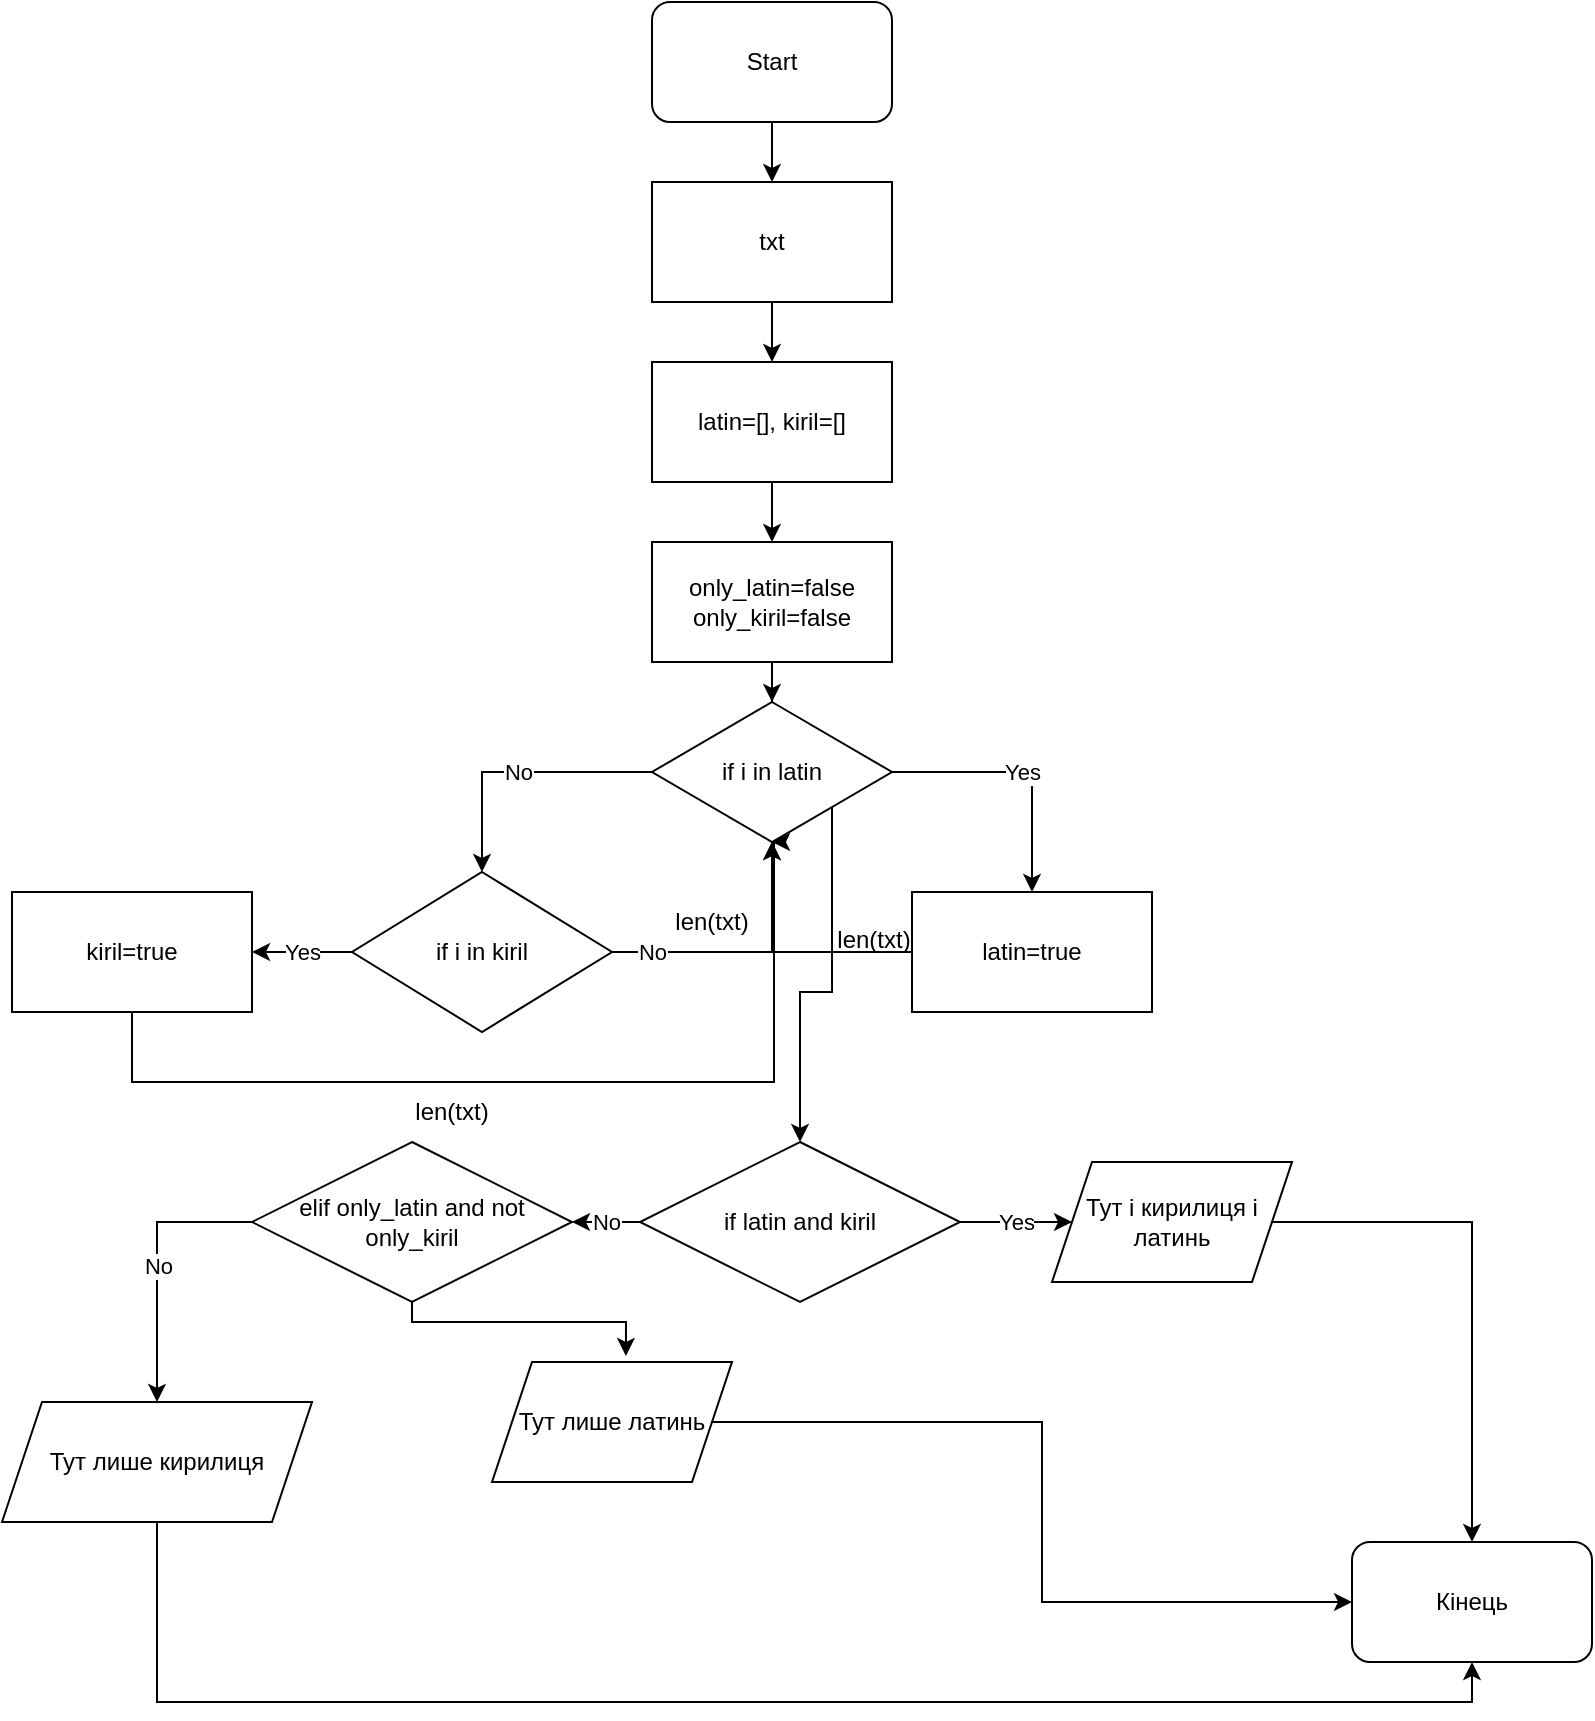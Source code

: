 <mxfile version="24.8.3">
  <diagram id="C5RBs43oDa-KdzZeNtuy" name="Page-1">
    <mxGraphModel dx="2049" dy="1086" grid="1" gridSize="10" guides="1" tooltips="1" connect="1" arrows="1" fold="1" page="1" pageScale="1" pageWidth="827" pageHeight="1169" math="0" shadow="0">
      <root>
        <mxCell id="WIyWlLk6GJQsqaUBKTNV-0" />
        <mxCell id="WIyWlLk6GJQsqaUBKTNV-1" parent="WIyWlLk6GJQsqaUBKTNV-0" />
        <mxCell id="S9X2CrvjlCp7RjqO-zdM-14" style="edgeStyle=orthogonalEdgeStyle;rounded=0;orthogonalLoop=1;jettySize=auto;html=1;entryX=0.5;entryY=0;entryDx=0;entryDy=0;" edge="1" parent="WIyWlLk6GJQsqaUBKTNV-1" source="S9X2CrvjlCp7RjqO-zdM-1" target="S9X2CrvjlCp7RjqO-zdM-6">
          <mxGeometry relative="1" as="geometry" />
        </mxCell>
        <mxCell id="S9X2CrvjlCp7RjqO-zdM-1" value="Start" style="rounded=1;whiteSpace=wrap;html=1;" vertex="1" parent="WIyWlLk6GJQsqaUBKTNV-1">
          <mxGeometry x="340" y="110" width="120" height="60" as="geometry" />
        </mxCell>
        <mxCell id="S9X2CrvjlCp7RjqO-zdM-15" style="edgeStyle=orthogonalEdgeStyle;rounded=0;orthogonalLoop=1;jettySize=auto;html=1;entryX=0.5;entryY=0;entryDx=0;entryDy=0;" edge="1" parent="WIyWlLk6GJQsqaUBKTNV-1" source="S9X2CrvjlCp7RjqO-zdM-6" target="S9X2CrvjlCp7RjqO-zdM-7">
          <mxGeometry relative="1" as="geometry" />
        </mxCell>
        <mxCell id="S9X2CrvjlCp7RjqO-zdM-6" value="txt" style="rounded=0;whiteSpace=wrap;html=1;" vertex="1" parent="WIyWlLk6GJQsqaUBKTNV-1">
          <mxGeometry x="340" y="200" width="120" height="60" as="geometry" />
        </mxCell>
        <mxCell id="S9X2CrvjlCp7RjqO-zdM-16" style="edgeStyle=orthogonalEdgeStyle;rounded=0;orthogonalLoop=1;jettySize=auto;html=1;entryX=0.5;entryY=0;entryDx=0;entryDy=0;" edge="1" parent="WIyWlLk6GJQsqaUBKTNV-1" source="S9X2CrvjlCp7RjqO-zdM-7" target="S9X2CrvjlCp7RjqO-zdM-8">
          <mxGeometry relative="1" as="geometry" />
        </mxCell>
        <mxCell id="S9X2CrvjlCp7RjqO-zdM-7" value="latin=[], kiril=[]" style="rounded=0;whiteSpace=wrap;html=1;" vertex="1" parent="WIyWlLk6GJQsqaUBKTNV-1">
          <mxGeometry x="340" y="290" width="120" height="60" as="geometry" />
        </mxCell>
        <mxCell id="S9X2CrvjlCp7RjqO-zdM-17" style="edgeStyle=orthogonalEdgeStyle;rounded=0;orthogonalLoop=1;jettySize=auto;html=1;entryX=0.5;entryY=0;entryDx=0;entryDy=0;" edge="1" parent="WIyWlLk6GJQsqaUBKTNV-1" source="S9X2CrvjlCp7RjqO-zdM-8" target="S9X2CrvjlCp7RjqO-zdM-11">
          <mxGeometry relative="1" as="geometry" />
        </mxCell>
        <mxCell id="S9X2CrvjlCp7RjqO-zdM-8" value="only_latin=false&lt;div&gt;only_kiril=false&lt;/div&gt;" style="rounded=0;whiteSpace=wrap;html=1;" vertex="1" parent="WIyWlLk6GJQsqaUBKTNV-1">
          <mxGeometry x="340" y="380" width="120" height="60" as="geometry" />
        </mxCell>
        <mxCell id="S9X2CrvjlCp7RjqO-zdM-13" value="Yes" style="edgeStyle=orthogonalEdgeStyle;rounded=0;orthogonalLoop=1;jettySize=auto;html=1;entryX=0.5;entryY=0;entryDx=0;entryDy=0;" edge="1" parent="WIyWlLk6GJQsqaUBKTNV-1" source="S9X2CrvjlCp7RjqO-zdM-11" target="S9X2CrvjlCp7RjqO-zdM-12">
          <mxGeometry relative="1" as="geometry" />
        </mxCell>
        <mxCell id="S9X2CrvjlCp7RjqO-zdM-18" value="No" style="edgeStyle=orthogonalEdgeStyle;rounded=0;orthogonalLoop=1;jettySize=auto;html=1;" edge="1" parent="WIyWlLk6GJQsqaUBKTNV-1" source="S9X2CrvjlCp7RjqO-zdM-11" target="S9X2CrvjlCp7RjqO-zdM-19">
          <mxGeometry relative="1" as="geometry">
            <mxPoint x="280" y="495" as="targetPoint" />
          </mxGeometry>
        </mxCell>
        <mxCell id="S9X2CrvjlCp7RjqO-zdM-30" style="edgeStyle=orthogonalEdgeStyle;rounded=0;orthogonalLoop=1;jettySize=auto;html=1;exitX=1;exitY=1;exitDx=0;exitDy=0;" edge="1" parent="WIyWlLk6GJQsqaUBKTNV-1" source="S9X2CrvjlCp7RjqO-zdM-11" target="S9X2CrvjlCp7RjqO-zdM-31">
          <mxGeometry relative="1" as="geometry">
            <mxPoint x="430" y="700" as="targetPoint" />
          </mxGeometry>
        </mxCell>
        <mxCell id="S9X2CrvjlCp7RjqO-zdM-11" value="if i in latin" style="rhombus;whiteSpace=wrap;html=1;" vertex="1" parent="WIyWlLk6GJQsqaUBKTNV-1">
          <mxGeometry x="340" y="460" width="120" height="70" as="geometry" />
        </mxCell>
        <mxCell id="S9X2CrvjlCp7RjqO-zdM-25" style="edgeStyle=orthogonalEdgeStyle;rounded=0;orthogonalLoop=1;jettySize=auto;html=1;entryX=0.5;entryY=1;entryDx=0;entryDy=0;" edge="1" parent="WIyWlLk6GJQsqaUBKTNV-1" source="S9X2CrvjlCp7RjqO-zdM-12" target="S9X2CrvjlCp7RjqO-zdM-11">
          <mxGeometry relative="1" as="geometry" />
        </mxCell>
        <mxCell id="S9X2CrvjlCp7RjqO-zdM-12" value="latin=true" style="whiteSpace=wrap;html=1;" vertex="1" parent="WIyWlLk6GJQsqaUBKTNV-1">
          <mxGeometry x="470" y="555" width="120" height="60" as="geometry" />
        </mxCell>
        <mxCell id="S9X2CrvjlCp7RjqO-zdM-23" value="Yes" style="edgeStyle=orthogonalEdgeStyle;rounded=0;orthogonalLoop=1;jettySize=auto;html=1;" edge="1" parent="WIyWlLk6GJQsqaUBKTNV-1" source="S9X2CrvjlCp7RjqO-zdM-19" target="S9X2CrvjlCp7RjqO-zdM-22">
          <mxGeometry relative="1" as="geometry" />
        </mxCell>
        <mxCell id="S9X2CrvjlCp7RjqO-zdM-24" value="No" style="edgeStyle=orthogonalEdgeStyle;rounded=0;orthogonalLoop=1;jettySize=auto;html=1;entryX=0.5;entryY=1;entryDx=0;entryDy=0;" edge="1" parent="WIyWlLk6GJQsqaUBKTNV-1" source="S9X2CrvjlCp7RjqO-zdM-19" target="S9X2CrvjlCp7RjqO-zdM-11">
          <mxGeometry x="-0.704" relative="1" as="geometry">
            <mxPoint as="offset" />
          </mxGeometry>
        </mxCell>
        <mxCell id="S9X2CrvjlCp7RjqO-zdM-19" value="if i in kiril" style="rhombus;whiteSpace=wrap;html=1;" vertex="1" parent="WIyWlLk6GJQsqaUBKTNV-1">
          <mxGeometry x="190" y="545" width="130" height="80" as="geometry" />
        </mxCell>
        <mxCell id="S9X2CrvjlCp7RjqO-zdM-27" style="edgeStyle=orthogonalEdgeStyle;rounded=0;orthogonalLoop=1;jettySize=auto;html=1;" edge="1" parent="WIyWlLk6GJQsqaUBKTNV-1" source="S9X2CrvjlCp7RjqO-zdM-22">
          <mxGeometry relative="1" as="geometry">
            <mxPoint x="400" y="530" as="targetPoint" />
            <Array as="points">
              <mxPoint x="80" y="650" />
              <mxPoint x="401" y="650" />
            </Array>
          </mxGeometry>
        </mxCell>
        <mxCell id="S9X2CrvjlCp7RjqO-zdM-22" value="kiril=true" style="whiteSpace=wrap;html=1;" vertex="1" parent="WIyWlLk6GJQsqaUBKTNV-1">
          <mxGeometry x="20" y="555" width="120" height="60" as="geometry" />
        </mxCell>
        <mxCell id="S9X2CrvjlCp7RjqO-zdM-26" value="len(txt)" style="text;html=1;align=center;verticalAlign=middle;whiteSpace=wrap;rounded=0;" vertex="1" parent="WIyWlLk6GJQsqaUBKTNV-1">
          <mxGeometry x="421" y="564" width="60" height="30" as="geometry" />
        </mxCell>
        <mxCell id="S9X2CrvjlCp7RjqO-zdM-28" value="len(txt)" style="text;html=1;align=center;verticalAlign=middle;whiteSpace=wrap;rounded=0;" vertex="1" parent="WIyWlLk6GJQsqaUBKTNV-1">
          <mxGeometry x="210" y="650" width="60" height="30" as="geometry" />
        </mxCell>
        <mxCell id="S9X2CrvjlCp7RjqO-zdM-29" value="len(txt)" style="text;html=1;align=center;verticalAlign=middle;whiteSpace=wrap;rounded=0;" vertex="1" parent="WIyWlLk6GJQsqaUBKTNV-1">
          <mxGeometry x="340" y="555" width="60" height="30" as="geometry" />
        </mxCell>
        <mxCell id="S9X2CrvjlCp7RjqO-zdM-32" value="Yes" style="edgeStyle=orthogonalEdgeStyle;rounded=0;orthogonalLoop=1;jettySize=auto;html=1;" edge="1" parent="WIyWlLk6GJQsqaUBKTNV-1" source="S9X2CrvjlCp7RjqO-zdM-31" target="S9X2CrvjlCp7RjqO-zdM-33">
          <mxGeometry relative="1" as="geometry">
            <mxPoint x="590" y="720" as="targetPoint" />
          </mxGeometry>
        </mxCell>
        <mxCell id="S9X2CrvjlCp7RjqO-zdM-35" value="No" style="edgeStyle=orthogonalEdgeStyle;rounded=0;orthogonalLoop=1;jettySize=auto;html=1;" edge="1" parent="WIyWlLk6GJQsqaUBKTNV-1" source="S9X2CrvjlCp7RjqO-zdM-31" target="S9X2CrvjlCp7RjqO-zdM-36">
          <mxGeometry relative="1" as="geometry">
            <mxPoint x="210" y="720" as="targetPoint" />
          </mxGeometry>
        </mxCell>
        <mxCell id="S9X2CrvjlCp7RjqO-zdM-31" value="if latin and kiril" style="rhombus;whiteSpace=wrap;html=1;" vertex="1" parent="WIyWlLk6GJQsqaUBKTNV-1">
          <mxGeometry x="334" y="680" width="160" height="80" as="geometry" />
        </mxCell>
        <mxCell id="S9X2CrvjlCp7RjqO-zdM-41" value="" style="edgeStyle=orthogonalEdgeStyle;rounded=0;orthogonalLoop=1;jettySize=auto;html=1;" edge="1" parent="WIyWlLk6GJQsqaUBKTNV-1" source="S9X2CrvjlCp7RjqO-zdM-33" target="S9X2CrvjlCp7RjqO-zdM-40">
          <mxGeometry relative="1" as="geometry" />
        </mxCell>
        <mxCell id="S9X2CrvjlCp7RjqO-zdM-33" value="Тут і кирилиця і латинь" style="shape=parallelogram;perimeter=parallelogramPerimeter;whiteSpace=wrap;html=1;fixedSize=1;" vertex="1" parent="WIyWlLk6GJQsqaUBKTNV-1">
          <mxGeometry x="540" y="690" width="120" height="60" as="geometry" />
        </mxCell>
        <mxCell id="S9X2CrvjlCp7RjqO-zdM-37" value="No" style="edgeStyle=orthogonalEdgeStyle;rounded=0;orthogonalLoop=1;jettySize=auto;html=1;exitX=0;exitY=0.5;exitDx=0;exitDy=0;" edge="1" parent="WIyWlLk6GJQsqaUBKTNV-1" source="S9X2CrvjlCp7RjqO-zdM-36" target="S9X2CrvjlCp7RjqO-zdM-46">
          <mxGeometry relative="1" as="geometry">
            <mxPoint x="75" y="810" as="targetPoint" />
          </mxGeometry>
        </mxCell>
        <mxCell id="S9X2CrvjlCp7RjqO-zdM-43" style="edgeStyle=orthogonalEdgeStyle;rounded=0;orthogonalLoop=1;jettySize=auto;html=1;entryX=0.558;entryY=-0.05;entryDx=0;entryDy=0;entryPerimeter=0;" edge="1" parent="WIyWlLk6GJQsqaUBKTNV-1" source="S9X2CrvjlCp7RjqO-zdM-36" target="S9X2CrvjlCp7RjqO-zdM-44">
          <mxGeometry relative="1" as="geometry">
            <mxPoint x="300" y="800" as="targetPoint" />
            <Array as="points">
              <mxPoint x="220" y="770" />
              <mxPoint x="327" y="770" />
            </Array>
          </mxGeometry>
        </mxCell>
        <mxCell id="S9X2CrvjlCp7RjqO-zdM-36" value="elif only_latin and not only_kiril" style="rhombus;whiteSpace=wrap;html=1;" vertex="1" parent="WIyWlLk6GJQsqaUBKTNV-1">
          <mxGeometry x="140" y="680" width="160" height="80" as="geometry" />
        </mxCell>
        <mxCell id="S9X2CrvjlCp7RjqO-zdM-40" value="Кінець" style="rounded=1;whiteSpace=wrap;html=1;" vertex="1" parent="WIyWlLk6GJQsqaUBKTNV-1">
          <mxGeometry x="690" y="880" width="120" height="60" as="geometry" />
        </mxCell>
        <mxCell id="S9X2CrvjlCp7RjqO-zdM-45" style="edgeStyle=orthogonalEdgeStyle;rounded=0;orthogonalLoop=1;jettySize=auto;html=1;entryX=0;entryY=0.5;entryDx=0;entryDy=0;" edge="1" parent="WIyWlLk6GJQsqaUBKTNV-1" source="S9X2CrvjlCp7RjqO-zdM-44" target="S9X2CrvjlCp7RjqO-zdM-40">
          <mxGeometry relative="1" as="geometry" />
        </mxCell>
        <mxCell id="S9X2CrvjlCp7RjqO-zdM-44" value="Тут лише латинь" style="shape=parallelogram;perimeter=parallelogramPerimeter;whiteSpace=wrap;html=1;fixedSize=1;" vertex="1" parent="WIyWlLk6GJQsqaUBKTNV-1">
          <mxGeometry x="260" y="790" width="120" height="60" as="geometry" />
        </mxCell>
        <mxCell id="S9X2CrvjlCp7RjqO-zdM-47" style="edgeStyle=orthogonalEdgeStyle;rounded=0;orthogonalLoop=1;jettySize=auto;html=1;entryX=0.5;entryY=1;entryDx=0;entryDy=0;" edge="1" parent="WIyWlLk6GJQsqaUBKTNV-1" source="S9X2CrvjlCp7RjqO-zdM-46" target="S9X2CrvjlCp7RjqO-zdM-40">
          <mxGeometry relative="1" as="geometry">
            <Array as="points">
              <mxPoint x="93" y="960" />
              <mxPoint x="750" y="960" />
            </Array>
          </mxGeometry>
        </mxCell>
        <mxCell id="S9X2CrvjlCp7RjqO-zdM-46" value="Тут лише кирилиця" style="shape=parallelogram;perimeter=parallelogramPerimeter;whiteSpace=wrap;html=1;fixedSize=1;" vertex="1" parent="WIyWlLk6GJQsqaUBKTNV-1">
          <mxGeometry x="15" y="810" width="155" height="60" as="geometry" />
        </mxCell>
      </root>
    </mxGraphModel>
  </diagram>
</mxfile>
